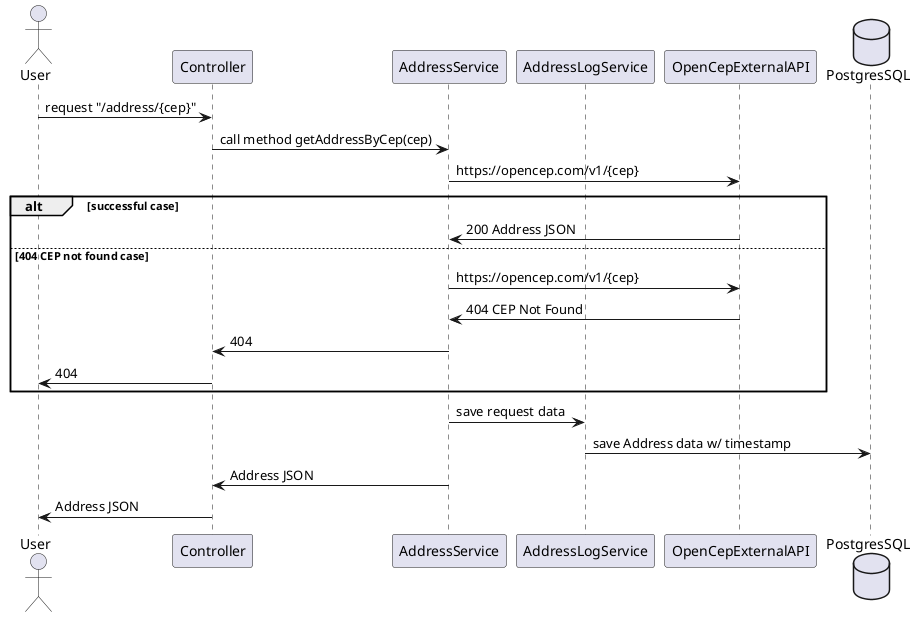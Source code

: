 @startuml

actor User as u
participant Controller as c 
participant AddressService as s
participant AddressLogService as ls
participant OpenCepExternalAPI as oc
database PostgresSQL as psql
u -> c: request "/address/{cep}"
c -> s: call method getAddressByCep(cep)
s -> oc: https://opencep.com/v1/{cep}
alt successful case
    s <- oc: 200 Address JSON
else 404 CEP not found case
    s -> oc: https://opencep.com/v1/{cep}
    s <- oc: 404 CEP Not Found
    c <- s: 404
    u <- c: 404
end       
s -> ls: save request data
ls -> psql: save Address data w/ timestamp
c <- s: Address JSON
u <- c: Address JSON
@enduml
